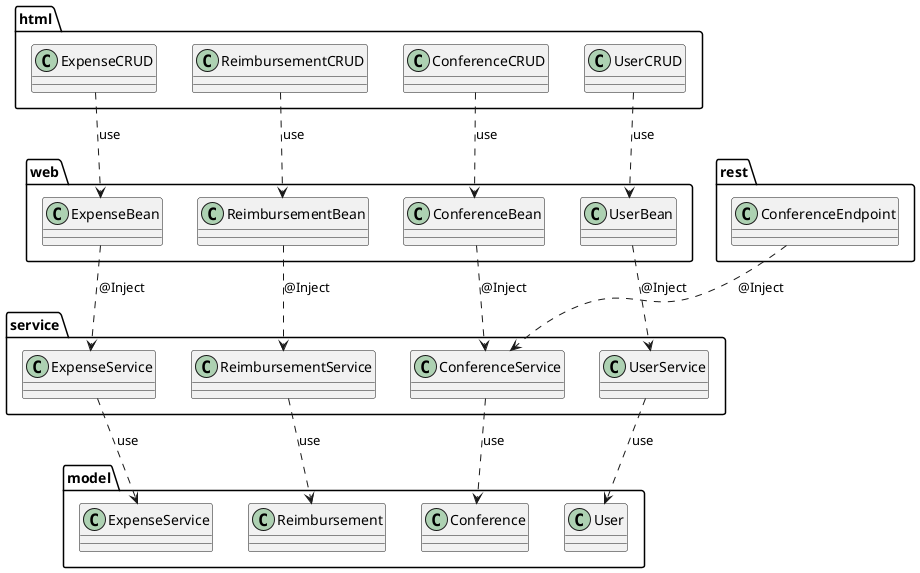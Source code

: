 @startuml


html.ConferenceCRUD ..> web.ConferenceBean : use
html.ExpenseCRUD ..> web.ExpenseBean : use
html.ReimbursementCRUD ..> web.ReimbursementBean : use
html.UserCRUD ..> web.UserBean : use
rest.ConferenceEndpoint ..> service.ConferenceService : @Inject
web.ConferenceBean ..> service.ConferenceService : @Inject
web.ExpenseBean ..> service.ExpenseService : @Inject
web.ReimbursementBean ..> service.ReimbursementService : @Inject
web.UserBean ..> service.UserService : @Inject
service.ConferenceService ..> model.Conference : use
service.ExpenseService ..> model.ExpenseService : use
service.ReimbursementService ..> model.Reimbursement : use
service.UserService ..> model.User : use

@enduml